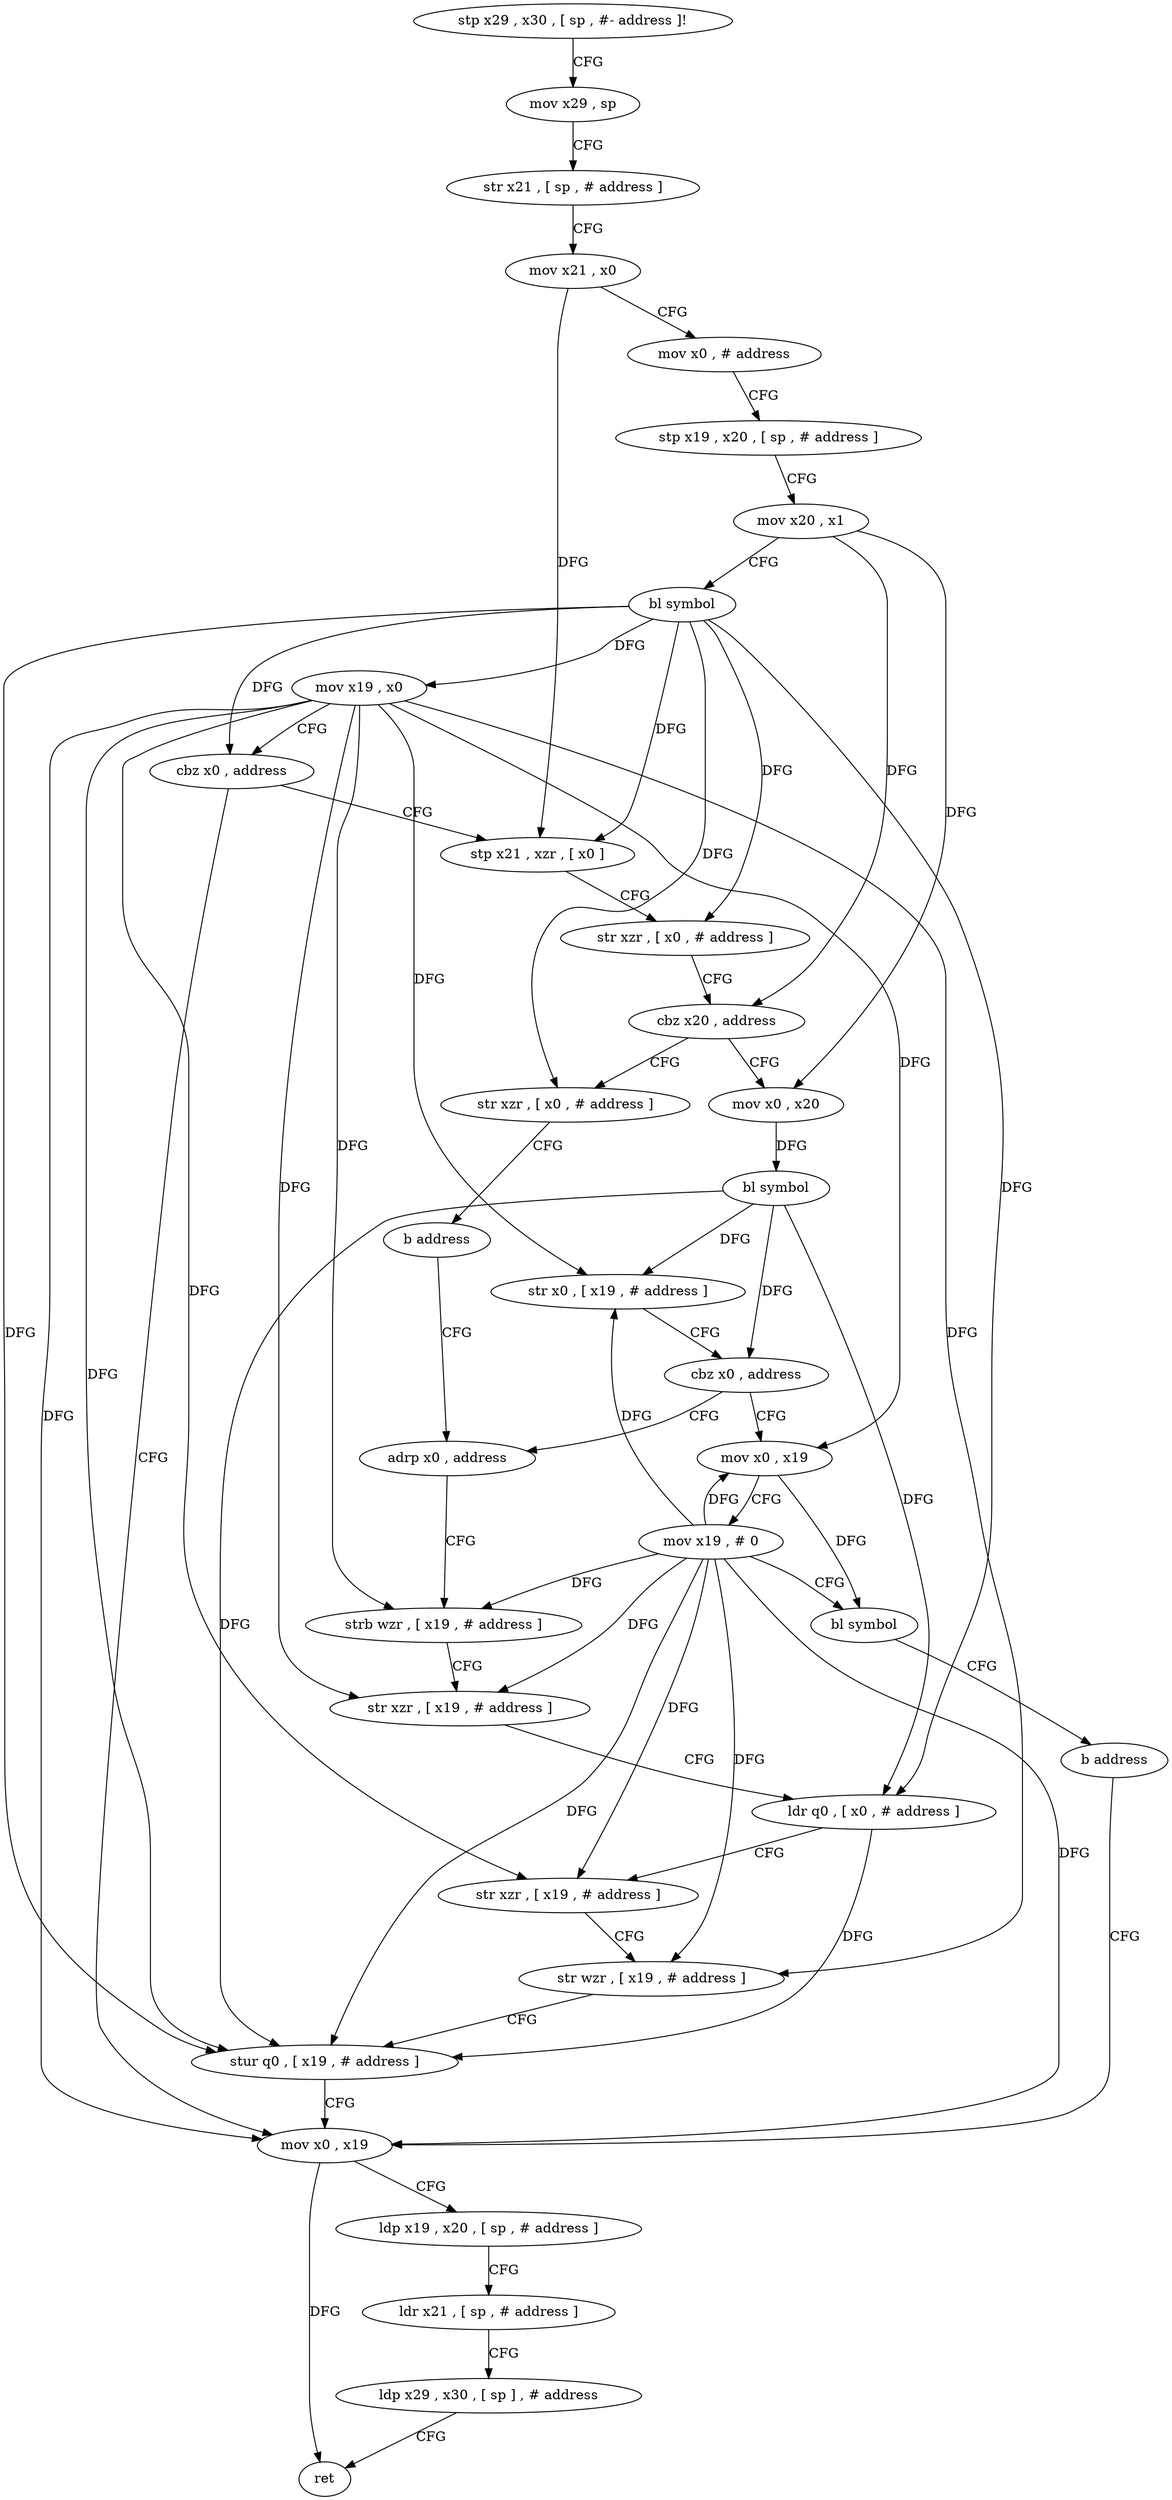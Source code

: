 digraph "func" {
"105400" [label = "stp x29 , x30 , [ sp , #- address ]!" ]
"105404" [label = "mov x29 , sp" ]
"105408" [label = "str x21 , [ sp , # address ]" ]
"105412" [label = "mov x21 , x0" ]
"105416" [label = "mov x0 , # address" ]
"105420" [label = "stp x19 , x20 , [ sp , # address ]" ]
"105424" [label = "mov x20 , x1" ]
"105428" [label = "bl symbol" ]
"105432" [label = "mov x19 , x0" ]
"105436" [label = "cbz x0 , address" ]
"105496" [label = "mov x0 , x19" ]
"105440" [label = "stp x21 , xzr , [ x0 ]" ]
"105500" [label = "ldp x19 , x20 , [ sp , # address ]" ]
"105504" [label = "ldr x21 , [ sp , # address ]" ]
"105508" [label = "ldp x29 , x30 , [ sp ] , # address" ]
"105512" [label = "ret" ]
"105444" [label = "str xzr , [ x0 , # address ]" ]
"105448" [label = "cbz x20 , address" ]
"105520" [label = "str xzr , [ x0 , # address ]" ]
"105452" [label = "mov x0 , x20" ]
"105524" [label = "b address" ]
"105468" [label = "adrp x0 , address" ]
"105456" [label = "bl symbol" ]
"105460" [label = "str x0 , [ x19 , # address ]" ]
"105464" [label = "cbz x0 , address" ]
"105528" [label = "mov x0 , x19" ]
"105472" [label = "strb wzr , [ x19 , # address ]" ]
"105476" [label = "str xzr , [ x19 , # address ]" ]
"105480" [label = "ldr q0 , [ x0 , # address ]" ]
"105484" [label = "str xzr , [ x19 , # address ]" ]
"105488" [label = "str wzr , [ x19 , # address ]" ]
"105492" [label = "stur q0 , [ x19 , # address ]" ]
"105532" [label = "mov x19 , # 0" ]
"105536" [label = "bl symbol" ]
"105540" [label = "b address" ]
"105400" -> "105404" [ label = "CFG" ]
"105404" -> "105408" [ label = "CFG" ]
"105408" -> "105412" [ label = "CFG" ]
"105412" -> "105416" [ label = "CFG" ]
"105412" -> "105440" [ label = "DFG" ]
"105416" -> "105420" [ label = "CFG" ]
"105420" -> "105424" [ label = "CFG" ]
"105424" -> "105428" [ label = "CFG" ]
"105424" -> "105448" [ label = "DFG" ]
"105424" -> "105452" [ label = "DFG" ]
"105428" -> "105432" [ label = "DFG" ]
"105428" -> "105436" [ label = "DFG" ]
"105428" -> "105440" [ label = "DFG" ]
"105428" -> "105444" [ label = "DFG" ]
"105428" -> "105520" [ label = "DFG" ]
"105428" -> "105480" [ label = "DFG" ]
"105428" -> "105492" [ label = "DFG" ]
"105432" -> "105436" [ label = "CFG" ]
"105432" -> "105496" [ label = "DFG" ]
"105432" -> "105460" [ label = "DFG" ]
"105432" -> "105472" [ label = "DFG" ]
"105432" -> "105476" [ label = "DFG" ]
"105432" -> "105484" [ label = "DFG" ]
"105432" -> "105488" [ label = "DFG" ]
"105432" -> "105492" [ label = "DFG" ]
"105432" -> "105528" [ label = "DFG" ]
"105436" -> "105496" [ label = "CFG" ]
"105436" -> "105440" [ label = "CFG" ]
"105496" -> "105500" [ label = "CFG" ]
"105496" -> "105512" [ label = "DFG" ]
"105440" -> "105444" [ label = "CFG" ]
"105500" -> "105504" [ label = "CFG" ]
"105504" -> "105508" [ label = "CFG" ]
"105508" -> "105512" [ label = "CFG" ]
"105444" -> "105448" [ label = "CFG" ]
"105448" -> "105520" [ label = "CFG" ]
"105448" -> "105452" [ label = "CFG" ]
"105520" -> "105524" [ label = "CFG" ]
"105452" -> "105456" [ label = "DFG" ]
"105524" -> "105468" [ label = "CFG" ]
"105468" -> "105472" [ label = "CFG" ]
"105456" -> "105460" [ label = "DFG" ]
"105456" -> "105464" [ label = "DFG" ]
"105456" -> "105480" [ label = "DFG" ]
"105456" -> "105492" [ label = "DFG" ]
"105460" -> "105464" [ label = "CFG" ]
"105464" -> "105528" [ label = "CFG" ]
"105464" -> "105468" [ label = "CFG" ]
"105528" -> "105532" [ label = "CFG" ]
"105528" -> "105536" [ label = "DFG" ]
"105472" -> "105476" [ label = "CFG" ]
"105476" -> "105480" [ label = "CFG" ]
"105480" -> "105484" [ label = "CFG" ]
"105480" -> "105492" [ label = "DFG" ]
"105484" -> "105488" [ label = "CFG" ]
"105488" -> "105492" [ label = "CFG" ]
"105492" -> "105496" [ label = "CFG" ]
"105532" -> "105536" [ label = "CFG" ]
"105532" -> "105496" [ label = "DFG" ]
"105532" -> "105472" [ label = "DFG" ]
"105532" -> "105476" [ label = "DFG" ]
"105532" -> "105484" [ label = "DFG" ]
"105532" -> "105488" [ label = "DFG" ]
"105532" -> "105528" [ label = "DFG" ]
"105532" -> "105460" [ label = "DFG" ]
"105532" -> "105492" [ label = "DFG" ]
"105536" -> "105540" [ label = "CFG" ]
"105540" -> "105496" [ label = "CFG" ]
}
